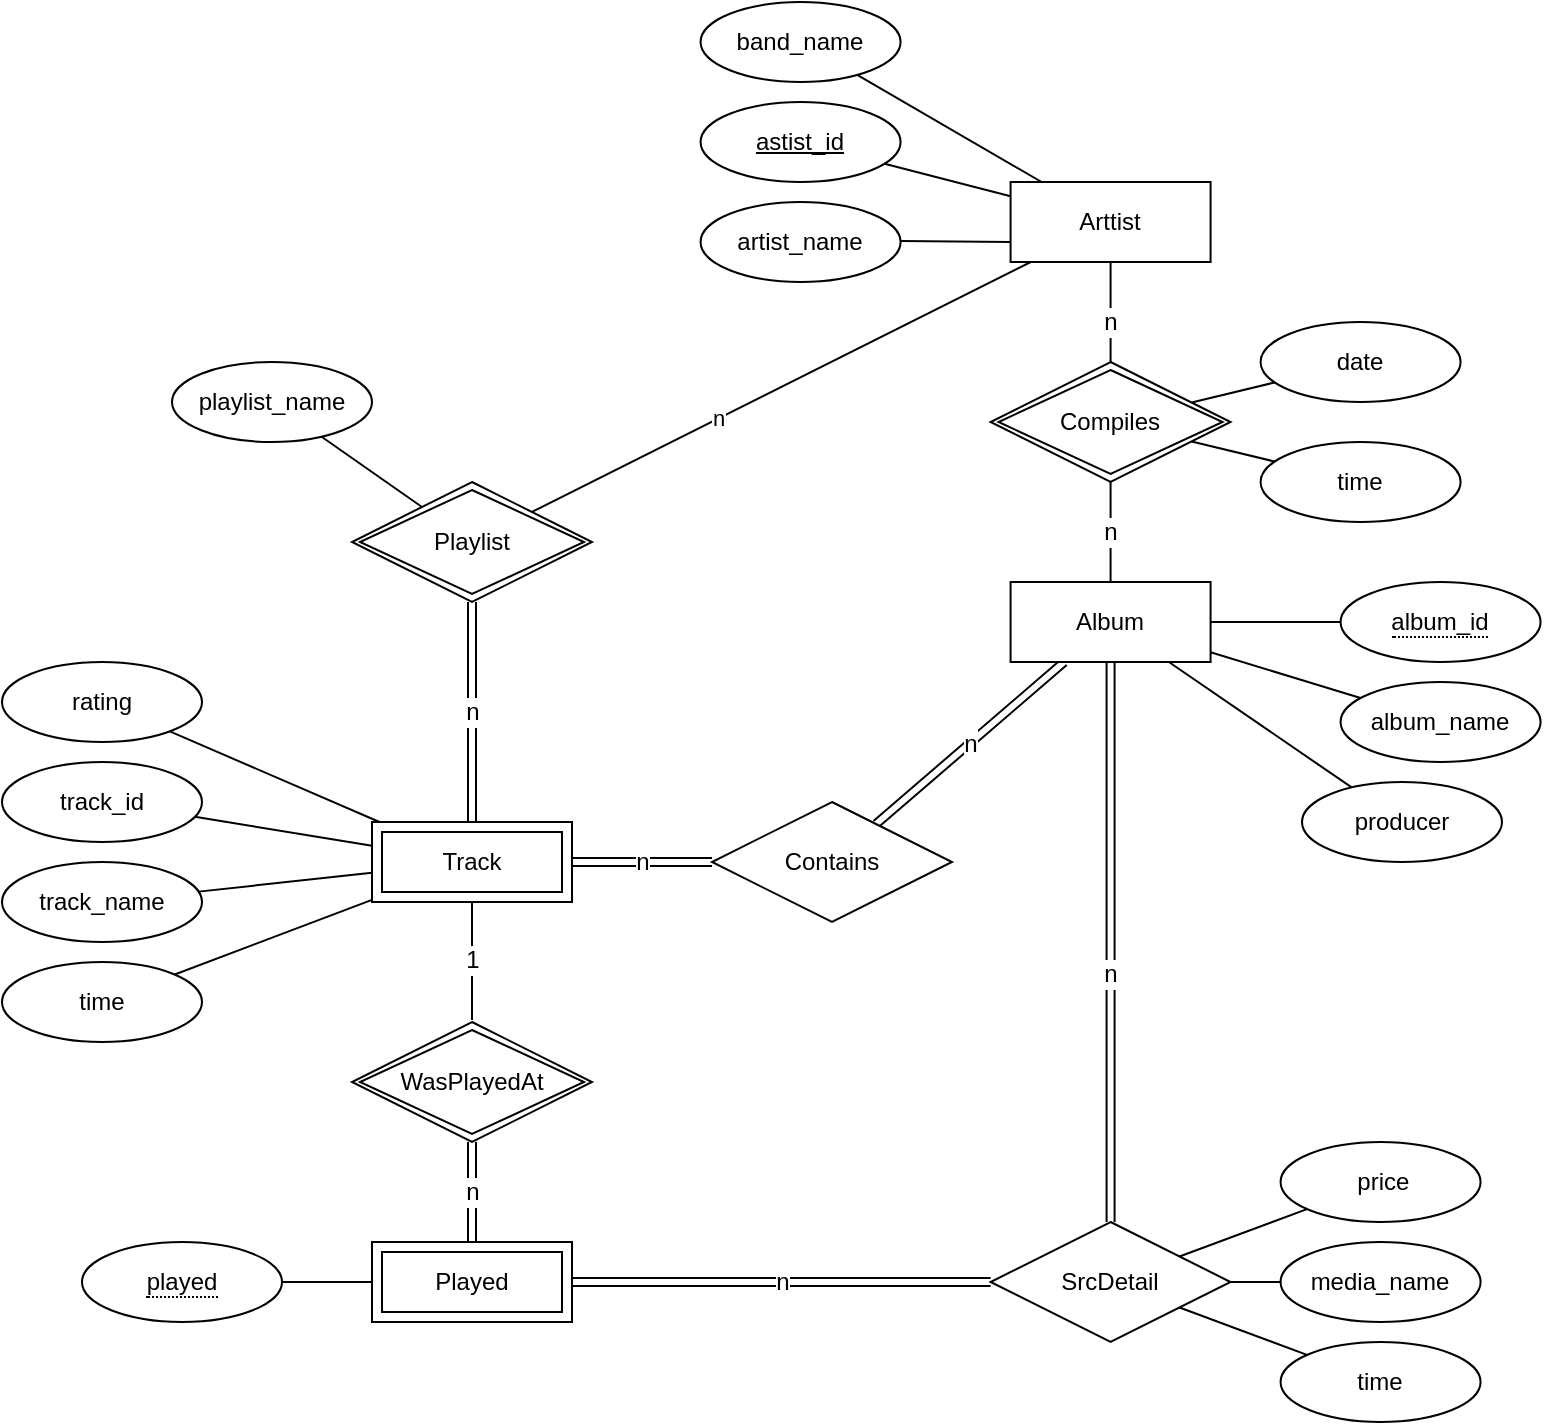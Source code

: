 <mxfile version="16.5.1" type="device" pages="3"><diagram id="vrWnEaGp6Kpe9zhHHsXe" name="main"><mxGraphModel dx="1221" dy="811" grid="1" gridSize="10" guides="1" tooltips="1" connect="1" arrows="1" fold="1" page="1" pageScale="1" pageWidth="850" pageHeight="1100" math="0" shadow="0"><root><mxCell id="0"/><mxCell id="1" parent="0"/><mxCell id="Gfh5Phv5Iq3Dx7Npvj3Z-20" value="1" style="edgeStyle=none;rounded=0;orthogonalLoop=1;jettySize=auto;html=1;endArrow=none;endFill=0;fontSize=12;" parent="1" edge="1"><mxGeometry relative="1" as="geometry"><mxPoint x="305" y="669" as="sourcePoint"/><mxPoint x="305" y="729" as="targetPoint"/></mxGeometry></mxCell><mxCell id="Gfh5Phv5Iq3Dx7Npvj3Z-66" value="n" style="edgeStyle=none;rounded=0;orthogonalLoop=1;jettySize=auto;html=1;endArrow=none;endFill=0;shape=link;fontSize=12;" parent="1" source="Zv7eZgU8VOX6Auu1SvoE-10" target="Zv7eZgU8VOX6Auu1SvoE-18" edge="1"><mxGeometry relative="1" as="geometry"><mxPoint x="305" y="630" as="sourcePoint"/><mxPoint x="305" y="520" as="targetPoint"/></mxGeometry></mxCell><mxCell id="Gfh5Phv5Iq3Dx7Npvj3Z-69" value="n" style="edgeStyle=none;rounded=0;orthogonalLoop=1;jettySize=auto;html=1;endArrow=none;endFill=0;shape=link;fontSize=12;" parent="1" source="Zv7eZgU8VOX6Auu1SvoE-10" target="Gfh5Phv5Iq3Dx7Npvj3Z-32" edge="1"><mxGeometry relative="1" as="geometry"><mxPoint x="434.29" y="650" as="sourcePoint"/></mxGeometry></mxCell><mxCell id="Gfh5Phv5Iq3Dx7Npvj3Z-43" style="edgeStyle=none;rounded=0;orthogonalLoop=1;jettySize=auto;html=1;endArrow=none;endFill=0;" parent="1" source="Zv7eZgU8VOX6Auu1SvoE-3" target="Zv7eZgU8VOX6Auu1SvoE-13" edge="1"><mxGeometry relative="1" as="geometry"><mxPoint x="255.0" y="860" as="sourcePoint"/><mxPoint x="210" y="860" as="targetPoint"/></mxGeometry></mxCell><mxCell id="Gfh5Phv5Iq3Dx7Npvj3Z-76" value="n" style="edgeStyle=none;rounded=0;orthogonalLoop=1;jettySize=auto;html=1;endArrow=none;endFill=0;shape=link;fontSize=12;" parent="1" source="Zv7eZgU8VOX6Auu1SvoE-3" target="Gfh5Phv5Iq3Dx7Npvj3Z-75" edge="1"><mxGeometry relative="1" as="geometry"><mxPoint x="434.29" y="860" as="sourcePoint"/></mxGeometry></mxCell><mxCell id="Gfh5Phv5Iq3Dx7Npvj3Z-77" value="n" style="edgeStyle=none;rounded=0;orthogonalLoop=1;jettySize=auto;html=1;endArrow=none;endFill=0;shape=link;fontSize=12;" parent="1" source="FZCepeM1Nb0gspUWIkOm-3" target="Gfh5Phv5Iq3Dx7Npvj3Z-75" edge="1"><mxGeometry x="0.111" relative="1" as="geometry"><mxPoint as="offset"/><mxPoint x="624.29" y="550" as="sourcePoint"/></mxGeometry></mxCell><mxCell id="Gfh5Phv5Iq3Dx7Npvj3Z-24" value="n" style="edgeStyle=none;rounded=0;orthogonalLoop=1;jettySize=auto;html=1;endArrow=none;endFill=0;fontSize=12;" parent="1" source="Gfh5Phv5Iq3Dx7Npvj3Z-25" edge="1"><mxGeometry relative="1" as="geometry"><mxPoint x="624.29" y="410" as="targetPoint"/></mxGeometry></mxCell><mxCell id="Gfh5Phv5Iq3Dx7Npvj3Z-89" style="edgeStyle=none;rounded=0;orthogonalLoop=1;jettySize=auto;html=1;endArrow=none;endFill=0;" parent="1" source="Gfh5Phv5Iq3Dx7Npvj3Z-25" target="Gfh5Phv5Iq3Dx7Npvj3Z-88" edge="1"><mxGeometry relative="1" as="geometry"/></mxCell><mxCell id="Gfh5Phv5Iq3Dx7Npvj3Z-25" value="Arttist" style="whiteSpace=wrap;html=1;align=center;" parent="1" vertex="1"><mxGeometry x="574.29" y="310" width="100" height="40" as="geometry"/></mxCell><mxCell id="Gfh5Phv5Iq3Dx7Npvj3Z-28" value="n" style="edgeStyle=none;rounded=0;orthogonalLoop=1;jettySize=auto;html=1;endArrow=none;endFill=0;fontSize=12;" parent="1" source="Zv7eZgU8VOX6Auu1SvoE-19" target="FZCepeM1Nb0gspUWIkOm-3" edge="1"><mxGeometry relative="1" as="geometry"><mxPoint x="624.29" y="470" as="sourcePoint"/><mxPoint x="624.29" y="510" as="targetPoint"/></mxGeometry></mxCell><mxCell id="Gfh5Phv5Iq3Dx7Npvj3Z-30" value="n" style="edgeStyle=none;rounded=0;orthogonalLoop=1;jettySize=auto;html=1;endArrow=none;endFill=0;shape=link;fontSize=12;" parent="1" source="Gfh5Phv5Iq3Dx7Npvj3Z-32" target="FZCepeM1Nb0gspUWIkOm-3" edge="1"><mxGeometry relative="1" as="geometry"><mxPoint x="601.075" y="550" as="targetPoint"/></mxGeometry></mxCell><mxCell id="Gfh5Phv5Iq3Dx7Npvj3Z-32" value="Contains" style="shape=rhombus;perimeter=rhombusPerimeter;whiteSpace=wrap;html=1;align=center;" parent="1" vertex="1"><mxGeometry x="425" y="620" width="120" height="60" as="geometry"/></mxCell><mxCell id="Gfh5Phv5Iq3Dx7Npvj3Z-44" style="edgeStyle=none;rounded=0;orthogonalLoop=1;jettySize=auto;html=1;endArrow=none;endFill=0;" parent="1" source="Gfh5Phv5Iq3Dx7Npvj3Z-33" target="Zv7eZgU8VOX6Auu1SvoE-10" edge="1"><mxGeometry relative="1" as="geometry"><mxPoint x="255" y="670" as="targetPoint"/></mxGeometry></mxCell><mxCell id="Gfh5Phv5Iq3Dx7Npvj3Z-33" value="time" style="ellipse;whiteSpace=wrap;html=1;align=center;" parent="1" vertex="1"><mxGeometry x="70" y="700" width="100" height="40" as="geometry"/></mxCell><mxCell id="Gfh5Phv5Iq3Dx7Npvj3Z-50" style="edgeStyle=none;rounded=0;orthogonalLoop=1;jettySize=auto;html=1;endArrow=none;endFill=0;" parent="1" source="Zv7eZgU8VOX6Auu1SvoE-5" target="FZCepeM1Nb0gspUWIkOm-3" edge="1"><mxGeometry relative="1" as="geometry"><mxPoint x="754.883" y="585.488" as="sourcePoint"/><mxPoint x="674.29" y="545.152" as="targetPoint"/></mxGeometry></mxCell><mxCell id="Gfh5Phv5Iq3Dx7Npvj3Z-45" style="edgeStyle=none;rounded=0;orthogonalLoop=1;jettySize=auto;html=1;endArrow=none;endFill=0;" parent="1" source="62J-_yz6lxIc03GLt2yU-3" target="Zv7eZgU8VOX6Auu1SvoE-10" edge="1"><mxGeometry relative="1" as="geometry"><mxPoint x="176.424" y="662.572" as="sourcePoint"/><mxPoint x="255" y="650" as="targetPoint"/></mxGeometry></mxCell><mxCell id="Gfh5Phv5Iq3Dx7Npvj3Z-46" style="edgeStyle=none;rounded=0;orthogonalLoop=1;jettySize=auto;html=1;endArrow=none;endFill=0;" parent="1" source="Zv7eZgU8VOX6Auu1SvoE-14" target="Zv7eZgU8VOX6Auu1SvoE-10" edge="1"><mxGeometry relative="1" as="geometry"><mxPoint x="166.404" y="627.448" as="sourcePoint"/><mxPoint x="255" y="650" as="targetPoint"/></mxGeometry></mxCell><mxCell id="Gfh5Phv5Iq3Dx7Npvj3Z-49" style="edgeStyle=none;rounded=0;orthogonalLoop=1;jettySize=auto;html=1;endArrow=none;endFill=0;" parent="1" source="Zv7eZgU8VOX6Auu1SvoE-6" target="FZCepeM1Nb0gspUWIkOm-3" edge="1"><mxGeometry relative="1" as="geometry"><mxPoint x="739.29" y="530" as="sourcePoint"/><mxPoint x="674.29" y="530" as="targetPoint"/></mxGeometry></mxCell><mxCell id="Gfh5Phv5Iq3Dx7Npvj3Z-48" style="edgeStyle=none;rounded=0;orthogonalLoop=1;jettySize=auto;html=1;entryX=0;entryY=0.75;entryDx=0;entryDy=0;endArrow=none;endFill=0;" parent="1" source="62J-_yz6lxIc03GLt2yU-6" target="Gfh5Phv5Iq3Dx7Npvj3Z-25" edge="1"><mxGeometry relative="1" as="geometry"><mxPoint x="517.93" y="345.368" as="sourcePoint"/></mxGeometry></mxCell><mxCell id="Gfh5Phv5Iq3Dx7Npvj3Z-47" style="edgeStyle=none;rounded=0;orthogonalLoop=1;jettySize=auto;html=1;endArrow=none;endFill=0;" parent="1" source="Zv7eZgU8VOX6Auu1SvoE-8" target="Gfh5Phv5Iq3Dx7Npvj3Z-25" edge="1"><mxGeometry relative="1" as="geometry"><mxPoint x="511.287" y="300.853" as="sourcePoint"/></mxGeometry></mxCell><mxCell id="Gfh5Phv5Iq3Dx7Npvj3Z-56" style="edgeStyle=none;rounded=0;orthogonalLoop=1;jettySize=auto;html=1;endArrow=none;endFill=0;" parent="1" source="Gfh5Phv5Iq3Dx7Npvj3Z-51" target="Zv7eZgU8VOX6Auu1SvoE-19" edge="1"><mxGeometry relative="1" as="geometry"><mxPoint x="665.828" y="449.231" as="targetPoint"/></mxGeometry></mxCell><mxCell id="Gfh5Phv5Iq3Dx7Npvj3Z-51" value="time" style="ellipse;whiteSpace=wrap;html=1;align=center;" parent="1" vertex="1"><mxGeometry x="699.29" y="440" width="100" height="40" as="geometry"/></mxCell><mxCell id="Gfh5Phv5Iq3Dx7Npvj3Z-64" style="edgeStyle=none;rounded=0;orthogonalLoop=1;jettySize=auto;html=1;exitX=1;exitY=1;exitDx=0;exitDy=0;endArrow=none;endFill=0;" parent="1" edge="1"><mxGeometry relative="1" as="geometry"><mxPoint x="629.29" y="661.25" as="sourcePoint"/><mxPoint x="629.29" y="661.25" as="targetPoint"/></mxGeometry></mxCell><mxCell id="Gfh5Phv5Iq3Dx7Npvj3Z-67" style="edgeStyle=none;rounded=0;orthogonalLoop=1;jettySize=auto;html=1;endArrow=none;endFill=0;fontSize=12;" parent="1" source="Zv7eZgU8VOX6Auu1SvoE-18" target="Gfh5Phv5Iq3Dx7Npvj3Z-25" edge="1"><mxGeometry relative="1" as="geometry"><mxPoint x="410.004" y="472.857" as="sourcePoint"/></mxGeometry></mxCell><mxCell id="Gfh5Phv5Iq3Dx7Npvj3Z-68" value="n" style="edgeLabel;html=1;align=center;verticalAlign=middle;resizable=0;points=[];" parent="Gfh5Phv5Iq3Dx7Npvj3Z-67" vertex="1" connectable="0"><mxGeometry x="-0.255" y="1" relative="1" as="geometry"><mxPoint as="offset"/></mxGeometry></mxCell><mxCell id="Gfh5Phv5Iq3Dx7Npvj3Z-71" style="edgeStyle=none;rounded=0;orthogonalLoop=1;jettySize=auto;html=1;endArrow=none;endFill=0;" parent="1" source="Gfh5Phv5Iq3Dx7Npvj3Z-70" target="Zv7eZgU8VOX6Auu1SvoE-18" edge="1"><mxGeometry relative="1" as="geometry"><mxPoint x="280" y="472.5" as="targetPoint"/></mxGeometry></mxCell><mxCell id="Gfh5Phv5Iq3Dx7Npvj3Z-70" value="playlist_name" style="ellipse;whiteSpace=wrap;html=1;align=center;" parent="1" vertex="1"><mxGeometry x="155" y="400" width="100" height="40" as="geometry"/></mxCell><mxCell id="Gfh5Phv5Iq3Dx7Npvj3Z-72" style="edgeStyle=none;rounded=0;orthogonalLoop=1;jettySize=auto;html=1;exitX=0.5;exitY=1;exitDx=0;exitDy=0;endArrow=none;endFill=0;" parent="1" source="Gfh5Phv5Iq3Dx7Npvj3Z-70" target="Gfh5Phv5Iq3Dx7Npvj3Z-70" edge="1"><mxGeometry relative="1" as="geometry"/></mxCell><mxCell id="Gfh5Phv5Iq3Dx7Npvj3Z-74" style="edgeStyle=none;rounded=0;orthogonalLoop=1;jettySize=auto;html=1;endArrow=none;endFill=0;" parent="1" source="Gfh5Phv5Iq3Dx7Npvj3Z-73" target="Zv7eZgU8VOX6Auu1SvoE-10" edge="1"><mxGeometry relative="1" as="geometry"><mxPoint x="258.75" y="630" as="targetPoint"/></mxGeometry></mxCell><mxCell id="Gfh5Phv5Iq3Dx7Npvj3Z-73" value="rating" style="ellipse;whiteSpace=wrap;html=1;align=center;" parent="1" vertex="1"><mxGeometry x="70" y="550" width="100" height="40" as="geometry"/></mxCell><mxCell id="Gfh5Phv5Iq3Dx7Npvj3Z-75" value="SrcDetail" style="shape=rhombus;perimeter=rhombusPerimeter;whiteSpace=wrap;html=1;align=center;" parent="1" vertex="1"><mxGeometry x="564.29" y="830" width="120" height="60" as="geometry"/></mxCell><mxCell id="Gfh5Phv5Iq3Dx7Npvj3Z-81" style="edgeStyle=none;rounded=0;orthogonalLoop=1;jettySize=auto;html=1;endArrow=none;endFill=0;" parent="1" source="Gfh5Phv5Iq3Dx7Npvj3Z-78" target="Gfh5Phv5Iq3Dx7Npvj3Z-75" edge="1"><mxGeometry relative="1" as="geometry"/></mxCell><mxCell id="Gfh5Phv5Iq3Dx7Npvj3Z-78" value="time" style="ellipse;whiteSpace=wrap;html=1;align=center;" parent="1" vertex="1"><mxGeometry x="709.29" y="890" width="100" height="40" as="geometry"/></mxCell><mxCell id="Gfh5Phv5Iq3Dx7Npvj3Z-82" style="edgeStyle=none;rounded=0;orthogonalLoop=1;jettySize=auto;html=1;endArrow=none;endFill=0;" parent="1" source="Gfh5Phv5Iq3Dx7Npvj3Z-79" target="Gfh5Phv5Iq3Dx7Npvj3Z-75" edge="1"><mxGeometry relative="1" as="geometry"/></mxCell><mxCell id="Gfh5Phv5Iq3Dx7Npvj3Z-79" value="media_name" style="ellipse;whiteSpace=wrap;html=1;align=center;" parent="1" vertex="1"><mxGeometry x="709.29" y="840" width="100" height="40" as="geometry"/></mxCell><mxCell id="Gfh5Phv5Iq3Dx7Npvj3Z-83" style="edgeStyle=none;rounded=0;orthogonalLoop=1;jettySize=auto;html=1;endArrow=none;endFill=0;" parent="1" source="Gfh5Phv5Iq3Dx7Npvj3Z-80" target="Gfh5Phv5Iq3Dx7Npvj3Z-75" edge="1"><mxGeometry relative="1" as="geometry"/></mxCell><mxCell id="Gfh5Phv5Iq3Dx7Npvj3Z-80" value="&amp;nbsp;price" style="ellipse;whiteSpace=wrap;html=1;align=center;" parent="1" vertex="1"><mxGeometry x="709.29" y="790" width="100" height="40" as="geometry"/></mxCell><mxCell id="Gfh5Phv5Iq3Dx7Npvj3Z-85" style="edgeStyle=none;rounded=0;orthogonalLoop=1;jettySize=auto;html=1;endArrow=none;endFill=0;" parent="1" source="Gfh5Phv5Iq3Dx7Npvj3Z-84" target="Zv7eZgU8VOX6Auu1SvoE-19" edge="1"><mxGeometry relative="1" as="geometry"><mxPoint x="654.29" y="425" as="targetPoint"/></mxGeometry></mxCell><mxCell id="Gfh5Phv5Iq3Dx7Npvj3Z-84" value="date" style="ellipse;whiteSpace=wrap;html=1;align=center;" parent="1" vertex="1"><mxGeometry x="699.29" y="380" width="100" height="40" as="geometry"/></mxCell><mxCell id="Gfh5Phv5Iq3Dx7Npvj3Z-87" style="edgeStyle=none;rounded=0;orthogonalLoop=1;jettySize=auto;html=1;endArrow=none;endFill=0;" parent="1" source="Gfh5Phv5Iq3Dx7Npvj3Z-86" target="FZCepeM1Nb0gspUWIkOm-3" edge="1"><mxGeometry relative="1" as="geometry"><mxPoint x="653.432" y="550" as="targetPoint"/></mxGeometry></mxCell><mxCell id="Gfh5Phv5Iq3Dx7Npvj3Z-86" value="producer" style="ellipse;whiteSpace=wrap;html=1;align=center;" parent="1" vertex="1"><mxGeometry x="720" y="610" width="100" height="40" as="geometry"/></mxCell><mxCell id="Gfh5Phv5Iq3Dx7Npvj3Z-88" value="band_name" style="ellipse;whiteSpace=wrap;html=1;align=center;" parent="1" vertex="1"><mxGeometry x="419.29" y="220" width="100" height="40" as="geometry"/></mxCell><mxCell id="62J-_yz6lxIc03GLt2yU-3" value="track_name" style="ellipse;whiteSpace=wrap;html=1;align=center;" parent="1" vertex="1"><mxGeometry x="70" y="650" width="100" height="40" as="geometry"/></mxCell><mxCell id="62J-_yz6lxIc03GLt2yU-6" value="artist_name" style="ellipse;whiteSpace=wrap;html=1;align=center;" parent="1" vertex="1"><mxGeometry x="419.29" y="320" width="100" height="40" as="geometry"/></mxCell><mxCell id="Zv7eZgU8VOX6Auu1SvoE-17" value="n" style="rounded=0;orthogonalLoop=1;jettySize=auto;html=1;endArrow=none;endFill=0;shape=link;fontSize=12;" parent="1" source="Zv7eZgU8VOX6Auu1SvoE-3" target="Zv7eZgU8VOX6Auu1SvoE-16" edge="1"><mxGeometry relative="1" as="geometry"/></mxCell><mxCell id="Zv7eZgU8VOX6Auu1SvoE-3" value="Played" style="shape=ext;margin=3;double=1;whiteSpace=wrap;html=1;align=center;" parent="1" vertex="1"><mxGeometry x="255" y="840" width="100" height="40" as="geometry"/></mxCell><mxCell id="Zv7eZgU8VOX6Auu1SvoE-5" value="album_name" style="ellipse;whiteSpace=wrap;html=1;align=center;" parent="1" vertex="1"><mxGeometry x="739.29" y="560" width="100" height="40" as="geometry"/></mxCell><mxCell id="Zv7eZgU8VOX6Auu1SvoE-6" value="&lt;span style=&quot;border-bottom: 1px dotted&quot;&gt;album_id&lt;/span&gt;" style="ellipse;whiteSpace=wrap;html=1;align=center;" parent="1" vertex="1"><mxGeometry x="739.29" y="510" width="100" height="40" as="geometry"/></mxCell><mxCell id="Zv7eZgU8VOX6Auu1SvoE-8" value="&lt;u&gt;astist_id&lt;/u&gt;" style="ellipse;whiteSpace=wrap;html=1;align=center;" parent="1" vertex="1"><mxGeometry x="419.29" y="270" width="100" height="40" as="geometry"/></mxCell><mxCell id="Zv7eZgU8VOX6Auu1SvoE-10" value="Track" style="shape=ext;margin=3;double=1;whiteSpace=wrap;html=1;align=center;" parent="1" vertex="1"><mxGeometry x="255" y="630" width="100" height="40" as="geometry"/></mxCell><mxCell id="Zv7eZgU8VOX6Auu1SvoE-13" value="&lt;span style=&quot;border-bottom: 1px dotted&quot;&gt;played&lt;/span&gt;" style="ellipse;whiteSpace=wrap;html=1;align=center;" parent="1" vertex="1"><mxGeometry x="110" y="840" width="100" height="40" as="geometry"/></mxCell><mxCell id="Zv7eZgU8VOX6Auu1SvoE-14" value="track_id" style="ellipse;whiteSpace=wrap;html=1;align=center;" parent="1" vertex="1"><mxGeometry x="70" y="600" width="100" height="40" as="geometry"/></mxCell><mxCell id="Zv7eZgU8VOX6Auu1SvoE-16" value="WasPlayedAt" style="shape=rhombus;double=1;perimeter=rhombusPerimeter;whiteSpace=wrap;html=1;align=center;" parent="1" vertex="1"><mxGeometry x="245" y="730" width="120" height="60" as="geometry"/></mxCell><mxCell id="Zv7eZgU8VOX6Auu1SvoE-18" value="Playlist" style="shape=rhombus;double=1;perimeter=rhombusPerimeter;whiteSpace=wrap;html=1;align=center;" parent="1" vertex="1"><mxGeometry x="245" y="460" width="120" height="60" as="geometry"/></mxCell><mxCell id="Zv7eZgU8VOX6Auu1SvoE-19" value="Compiles" style="shape=rhombus;double=1;perimeter=rhombusPerimeter;whiteSpace=wrap;html=1;align=center;" parent="1" vertex="1"><mxGeometry x="564.29" y="400" width="120" height="60" as="geometry"/></mxCell><mxCell id="FZCepeM1Nb0gspUWIkOm-3" value="Album" style="whiteSpace=wrap;html=1;align=center;" vertex="1" parent="1"><mxGeometry x="574.29" y="510" width="100" height="40" as="geometry"/></mxCell></root></mxGraphModel></diagram><diagram id="7LT1AenVe5jpzxoWWg02" name="1a"><mxGraphModel dx="1483" dy="984" grid="1" gridSize="10" guides="1" tooltips="1" connect="1" arrows="1" fold="1" page="1" pageScale="1" pageWidth="850" pageHeight="1100" math="0" shadow="0"><root><mxCell id="wtETY5h1xPr2-B8YvUgo-0"/><mxCell id="wtETY5h1xPr2-B8YvUgo-1" parent="wtETY5h1xPr2-B8YvUgo-0"/><mxCell id="wtETY5h1xPr2-B8YvUgo-2" value="n" style="edgeStyle=none;rounded=0;orthogonalLoop=1;jettySize=auto;html=1;endArrow=none;endFill=0;fontSize=12;" edge="1" parent="wtETY5h1xPr2-B8YvUgo-1" source="wtETY5h1xPr2-B8YvUgo-4"><mxGeometry relative="1" as="geometry"><mxPoint x="405" y="620" as="targetPoint"/></mxGeometry></mxCell><mxCell id="wtETY5h1xPr2-B8YvUgo-3" style="edgeStyle=none;rounded=0;orthogonalLoop=1;jettySize=auto;html=1;endArrow=none;endFill=0;" edge="1" parent="wtETY5h1xPr2-B8YvUgo-1" source="wtETY5h1xPr2-B8YvUgo-4" target="wtETY5h1xPr2-B8YvUgo-20"><mxGeometry relative="1" as="geometry"/></mxCell><mxCell id="wtETY5h1xPr2-B8YvUgo-4" value="Arttist" style="whiteSpace=wrap;html=1;align=center;" vertex="1" parent="wtETY5h1xPr2-B8YvUgo-1"><mxGeometry x="355" y="520" width="100" height="40" as="geometry"/></mxCell><mxCell id="wtETY5h1xPr2-B8YvUgo-5" value="n" style="edgeStyle=none;rounded=0;orthogonalLoop=1;jettySize=auto;html=1;endArrow=none;endFill=0;fontSize=12;" edge="1" parent="wtETY5h1xPr2-B8YvUgo-1" source="wtETY5h1xPr2-B8YvUgo-25" target="wtETY5h1xPr2-B8YvUgo-26"><mxGeometry relative="1" as="geometry"><mxPoint x="405" y="680" as="sourcePoint"/><mxPoint x="405" y="720" as="targetPoint"/></mxGeometry></mxCell><mxCell id="wtETY5h1xPr2-B8YvUgo-8" style="edgeStyle=none;rounded=0;orthogonalLoop=1;jettySize=auto;html=1;endArrow=none;endFill=0;" edge="1" parent="wtETY5h1xPr2-B8YvUgo-1" source="wtETY5h1xPr2-B8YvUgo-22" target="wtETY5h1xPr2-B8YvUgo-26"><mxGeometry relative="1" as="geometry"><mxPoint x="535.593" y="795.488" as="sourcePoint"/><mxPoint x="455" y="755.152" as="targetPoint"/></mxGeometry></mxCell><mxCell id="wtETY5h1xPr2-B8YvUgo-9" style="edgeStyle=none;rounded=0;orthogonalLoop=1;jettySize=auto;html=1;endArrow=none;endFill=0;" edge="1" parent="wtETY5h1xPr2-B8YvUgo-1" source="wtETY5h1xPr2-B8YvUgo-23" target="wtETY5h1xPr2-B8YvUgo-26"><mxGeometry relative="1" as="geometry"><mxPoint x="520" y="740" as="sourcePoint"/><mxPoint x="455" y="740" as="targetPoint"/></mxGeometry></mxCell><mxCell id="wtETY5h1xPr2-B8YvUgo-10" style="edgeStyle=none;rounded=0;orthogonalLoop=1;jettySize=auto;html=1;entryX=0;entryY=0.75;entryDx=0;entryDy=0;endArrow=none;endFill=0;" edge="1" parent="wtETY5h1xPr2-B8YvUgo-1" source="wtETY5h1xPr2-B8YvUgo-21" target="wtETY5h1xPr2-B8YvUgo-4"><mxGeometry relative="1" as="geometry"><mxPoint x="298.64" y="555.368" as="sourcePoint"/></mxGeometry></mxCell><mxCell id="wtETY5h1xPr2-B8YvUgo-11" style="edgeStyle=none;rounded=0;orthogonalLoop=1;jettySize=auto;html=1;endArrow=none;endFill=0;" edge="1" parent="wtETY5h1xPr2-B8YvUgo-1" source="wtETY5h1xPr2-B8YvUgo-24" target="wtETY5h1xPr2-B8YvUgo-4"><mxGeometry relative="1" as="geometry"><mxPoint x="291.997" y="510.853" as="sourcePoint"/></mxGeometry></mxCell><mxCell id="wtETY5h1xPr2-B8YvUgo-12" style="edgeStyle=none;rounded=0;orthogonalLoop=1;jettySize=auto;html=1;endArrow=none;endFill=0;" edge="1" parent="wtETY5h1xPr2-B8YvUgo-1" source="wtETY5h1xPr2-B8YvUgo-13" target="wtETY5h1xPr2-B8YvUgo-25"><mxGeometry relative="1" as="geometry"><mxPoint x="446.538" y="659.231" as="targetPoint"/></mxGeometry></mxCell><mxCell id="wtETY5h1xPr2-B8YvUgo-13" value="time" style="ellipse;whiteSpace=wrap;html=1;align=center;" vertex="1" parent="wtETY5h1xPr2-B8YvUgo-1"><mxGeometry x="480" y="650" width="100" height="40" as="geometry"/></mxCell><mxCell id="wtETY5h1xPr2-B8YvUgo-14" style="edgeStyle=none;rounded=0;orthogonalLoop=1;jettySize=auto;html=1;exitX=1;exitY=1;exitDx=0;exitDy=0;endArrow=none;endFill=0;" edge="1" parent="wtETY5h1xPr2-B8YvUgo-1"><mxGeometry relative="1" as="geometry"><mxPoint x="410" y="871.25" as="sourcePoint"/><mxPoint x="410" y="871.25" as="targetPoint"/></mxGeometry></mxCell><mxCell id="wtETY5h1xPr2-B8YvUgo-16" style="edgeStyle=none;rounded=0;orthogonalLoop=1;jettySize=auto;html=1;endArrow=none;endFill=0;" edge="1" parent="wtETY5h1xPr2-B8YvUgo-1" source="wtETY5h1xPr2-B8YvUgo-17" target="wtETY5h1xPr2-B8YvUgo-25"><mxGeometry relative="1" as="geometry"><mxPoint x="435" y="635" as="targetPoint"/></mxGeometry></mxCell><mxCell id="wtETY5h1xPr2-B8YvUgo-17" value="date" style="ellipse;whiteSpace=wrap;html=1;align=center;" vertex="1" parent="wtETY5h1xPr2-B8YvUgo-1"><mxGeometry x="480" y="590" width="100" height="40" as="geometry"/></mxCell><mxCell id="wtETY5h1xPr2-B8YvUgo-18" style="edgeStyle=none;rounded=0;orthogonalLoop=1;jettySize=auto;html=1;endArrow=none;endFill=0;" edge="1" parent="wtETY5h1xPr2-B8YvUgo-1" source="wtETY5h1xPr2-B8YvUgo-19" target="wtETY5h1xPr2-B8YvUgo-26"><mxGeometry relative="1" as="geometry"><mxPoint x="434.142" y="760" as="targetPoint"/></mxGeometry></mxCell><mxCell id="wtETY5h1xPr2-B8YvUgo-19" value="producer" style="ellipse;whiteSpace=wrap;html=1;align=center;" vertex="1" parent="wtETY5h1xPr2-B8YvUgo-1"><mxGeometry x="500.71" y="820" width="100" height="40" as="geometry"/></mxCell><mxCell id="wtETY5h1xPr2-B8YvUgo-20" value="band_name" style="ellipse;whiteSpace=wrap;html=1;align=center;" vertex="1" parent="wtETY5h1xPr2-B8YvUgo-1"><mxGeometry x="200.0" y="430" width="100" height="40" as="geometry"/></mxCell><mxCell id="wtETY5h1xPr2-B8YvUgo-21" value="artist_name" style="ellipse;whiteSpace=wrap;html=1;align=center;" vertex="1" parent="wtETY5h1xPr2-B8YvUgo-1"><mxGeometry x="200.0" y="530" width="100" height="40" as="geometry"/></mxCell><mxCell id="wtETY5h1xPr2-B8YvUgo-22" value="album_name" style="ellipse;whiteSpace=wrap;html=1;align=center;" vertex="1" parent="wtETY5h1xPr2-B8YvUgo-1"><mxGeometry x="520" y="770" width="100" height="40" as="geometry"/></mxCell><mxCell id="wtETY5h1xPr2-B8YvUgo-23" value="&lt;span style=&quot;border-bottom: 1px dotted&quot;&gt;album_id&lt;/span&gt;" style="ellipse;whiteSpace=wrap;html=1;align=center;" vertex="1" parent="wtETY5h1xPr2-B8YvUgo-1"><mxGeometry x="520" y="720" width="100" height="40" as="geometry"/></mxCell><mxCell id="wtETY5h1xPr2-B8YvUgo-24" value="&lt;u&gt;astist_id&lt;/u&gt;" style="ellipse;whiteSpace=wrap;html=1;align=center;" vertex="1" parent="wtETY5h1xPr2-B8YvUgo-1"><mxGeometry x="200.0" y="480" width="100" height="40" as="geometry"/></mxCell><mxCell id="wtETY5h1xPr2-B8YvUgo-25" value="Compiles" style="shape=rhombus;double=1;perimeter=rhombusPerimeter;whiteSpace=wrap;html=1;align=center;" vertex="1" parent="wtETY5h1xPr2-B8YvUgo-1"><mxGeometry x="345" y="610" width="120" height="60" as="geometry"/></mxCell><mxCell id="wtETY5h1xPr2-B8YvUgo-26" value="Album" style="whiteSpace=wrap;html=1;align=center;" vertex="1" parent="wtETY5h1xPr2-B8YvUgo-1"><mxGeometry x="355" y="720" width="100" height="40" as="geometry"/></mxCell></root></mxGraphModel></diagram><diagram id="3lw4qbmmcE49EKIi5hrJ" name="1b "><mxGraphModel dx="1483" dy="984" grid="1" gridSize="10" guides="1" tooltips="1" connect="1" arrows="1" fold="1" page="1" pageScale="1" pageWidth="850" pageHeight="1100" math="0" shadow="0"><root><mxCell id="C7NP84wLiBskxIl4soHA-0"/><mxCell id="C7NP84wLiBskxIl4soHA-1" parent="C7NP84wLiBskxIl4soHA-0"/><mxCell id="C7NP84wLiBskxIl4soHA-3" value="n" style="edgeStyle=none;rounded=0;orthogonalLoop=1;jettySize=auto;html=1;endArrow=none;endFill=0;shape=link;fontSize=12;" edge="1" parent="C7NP84wLiBskxIl4soHA-1" source="C7NP84wLiBskxIl4soHA-37" target="C7NP84wLiBskxIl4soHA-39"><mxGeometry relative="1" as="geometry"><mxPoint x="305" y="630" as="sourcePoint"/><mxPoint x="305" y="520" as="targetPoint"/></mxGeometry></mxCell><mxCell id="C7NP84wLiBskxIl4soHA-6" style="edgeStyle=none;rounded=0;orthogonalLoop=1;jettySize=auto;html=1;endArrow=none;endFill=0;" edge="1" parent="C7NP84wLiBskxIl4soHA-1" source="C7NP84wLiBskxIl4soHA-7" target="C7NP84wLiBskxIl4soHA-33"><mxGeometry relative="1" as="geometry"/></mxCell><mxCell id="C7NP84wLiBskxIl4soHA-7" value="Arttist" style="whiteSpace=wrap;html=1;align=center;" vertex="1" parent="C7NP84wLiBskxIl4soHA-1"><mxGeometry x="574.29" y="310" width="100" height="40" as="geometry"/></mxCell><mxCell id="C7NP84wLiBskxIl4soHA-11" style="edgeStyle=none;rounded=0;orthogonalLoop=1;jettySize=auto;html=1;endArrow=none;endFill=0;" edge="1" parent="C7NP84wLiBskxIl4soHA-1" source="C7NP84wLiBskxIl4soHA-12" target="C7NP84wLiBskxIl4soHA-37"><mxGeometry relative="1" as="geometry"><mxPoint x="255" y="670" as="targetPoint"/></mxGeometry></mxCell><mxCell id="C7NP84wLiBskxIl4soHA-12" value="time" style="ellipse;whiteSpace=wrap;html=1;align=center;" vertex="1" parent="C7NP84wLiBskxIl4soHA-1"><mxGeometry x="70" y="700" width="100" height="40" as="geometry"/></mxCell><mxCell id="C7NP84wLiBskxIl4soHA-14" style="edgeStyle=none;rounded=0;orthogonalLoop=1;jettySize=auto;html=1;endArrow=none;endFill=0;" edge="1" parent="C7NP84wLiBskxIl4soHA-1" source="C7NP84wLiBskxIl4soHA-34" target="C7NP84wLiBskxIl4soHA-37"><mxGeometry relative="1" as="geometry"><mxPoint x="176.424" y="662.572" as="sourcePoint"/><mxPoint x="255" y="650" as="targetPoint"/></mxGeometry></mxCell><mxCell id="C7NP84wLiBskxIl4soHA-15" style="edgeStyle=none;rounded=0;orthogonalLoop=1;jettySize=auto;html=1;endArrow=none;endFill=0;" edge="1" parent="C7NP84wLiBskxIl4soHA-1" source="C7NP84wLiBskxIl4soHA-38" target="C7NP84wLiBskxIl4soHA-37"><mxGeometry relative="1" as="geometry"><mxPoint x="166.404" y="627.448" as="sourcePoint"/><mxPoint x="255" y="650" as="targetPoint"/></mxGeometry></mxCell><mxCell id="C7NP84wLiBskxIl4soHA-17" style="edgeStyle=none;rounded=0;orthogonalLoop=1;jettySize=auto;html=1;entryX=0;entryY=0.75;entryDx=0;entryDy=0;endArrow=none;endFill=0;" edge="1" parent="C7NP84wLiBskxIl4soHA-1" source="C7NP84wLiBskxIl4soHA-35" target="C7NP84wLiBskxIl4soHA-7"><mxGeometry relative="1" as="geometry"><mxPoint x="517.93" y="345.368" as="sourcePoint"/></mxGeometry></mxCell><mxCell id="C7NP84wLiBskxIl4soHA-18" style="edgeStyle=none;rounded=0;orthogonalLoop=1;jettySize=auto;html=1;endArrow=none;endFill=0;" edge="1" parent="C7NP84wLiBskxIl4soHA-1" source="C7NP84wLiBskxIl4soHA-36" target="C7NP84wLiBskxIl4soHA-7"><mxGeometry relative="1" as="geometry"><mxPoint x="511.287" y="300.853" as="sourcePoint"/></mxGeometry></mxCell><mxCell id="C7NP84wLiBskxIl4soHA-21" style="edgeStyle=none;rounded=0;orthogonalLoop=1;jettySize=auto;html=1;exitX=1;exitY=1;exitDx=0;exitDy=0;endArrow=none;endFill=0;" edge="1" parent="C7NP84wLiBskxIl4soHA-1"><mxGeometry relative="1" as="geometry"><mxPoint x="629.29" y="661.25" as="sourcePoint"/><mxPoint x="629.29" y="661.25" as="targetPoint"/></mxGeometry></mxCell><mxCell id="C7NP84wLiBskxIl4soHA-22" style="edgeStyle=none;rounded=0;orthogonalLoop=1;jettySize=auto;html=1;endArrow=none;endFill=0;fontSize=12;" edge="1" parent="C7NP84wLiBskxIl4soHA-1" source="C7NP84wLiBskxIl4soHA-39" target="C7NP84wLiBskxIl4soHA-7"><mxGeometry relative="1" as="geometry"><mxPoint x="410.004" y="472.857" as="sourcePoint"/></mxGeometry></mxCell><mxCell id="C7NP84wLiBskxIl4soHA-23" value="n" style="edgeLabel;html=1;align=center;verticalAlign=middle;resizable=0;points=[];" vertex="1" connectable="0" parent="C7NP84wLiBskxIl4soHA-22"><mxGeometry x="-0.255" y="1" relative="1" as="geometry"><mxPoint as="offset"/></mxGeometry></mxCell><mxCell id="C7NP84wLiBskxIl4soHA-24" style="edgeStyle=none;rounded=0;orthogonalLoop=1;jettySize=auto;html=1;endArrow=none;endFill=0;" edge="1" parent="C7NP84wLiBskxIl4soHA-1" source="C7NP84wLiBskxIl4soHA-25" target="C7NP84wLiBskxIl4soHA-39"><mxGeometry relative="1" as="geometry"><mxPoint x="280" y="472.5" as="targetPoint"/></mxGeometry></mxCell><mxCell id="C7NP84wLiBskxIl4soHA-25" value="playlist_name" style="ellipse;whiteSpace=wrap;html=1;align=center;" vertex="1" parent="C7NP84wLiBskxIl4soHA-1"><mxGeometry x="155" y="400" width="100" height="40" as="geometry"/></mxCell><mxCell id="C7NP84wLiBskxIl4soHA-26" style="edgeStyle=none;rounded=0;orthogonalLoop=1;jettySize=auto;html=1;exitX=0.5;exitY=1;exitDx=0;exitDy=0;endArrow=none;endFill=0;" edge="1" parent="C7NP84wLiBskxIl4soHA-1" source="C7NP84wLiBskxIl4soHA-25" target="C7NP84wLiBskxIl4soHA-25"><mxGeometry relative="1" as="geometry"/></mxCell><mxCell id="C7NP84wLiBskxIl4soHA-27" style="edgeStyle=none;rounded=0;orthogonalLoop=1;jettySize=auto;html=1;endArrow=none;endFill=0;" edge="1" parent="C7NP84wLiBskxIl4soHA-1" source="C7NP84wLiBskxIl4soHA-28" target="C7NP84wLiBskxIl4soHA-37"><mxGeometry relative="1" as="geometry"><mxPoint x="258.75" y="630" as="targetPoint"/></mxGeometry></mxCell><mxCell id="C7NP84wLiBskxIl4soHA-28" value="rating" style="ellipse;whiteSpace=wrap;html=1;align=center;" vertex="1" parent="C7NP84wLiBskxIl4soHA-1"><mxGeometry x="70" y="550" width="100" height="40" as="geometry"/></mxCell><mxCell id="C7NP84wLiBskxIl4soHA-33" value="band_name" style="ellipse;whiteSpace=wrap;html=1;align=center;" vertex="1" parent="C7NP84wLiBskxIl4soHA-1"><mxGeometry x="419.29" y="220" width="100" height="40" as="geometry"/></mxCell><mxCell id="C7NP84wLiBskxIl4soHA-34" value="track_name" style="ellipse;whiteSpace=wrap;html=1;align=center;" vertex="1" parent="C7NP84wLiBskxIl4soHA-1"><mxGeometry x="70" y="650" width="100" height="40" as="geometry"/></mxCell><mxCell id="C7NP84wLiBskxIl4soHA-35" value="artist_name" style="ellipse;whiteSpace=wrap;html=1;align=center;" vertex="1" parent="C7NP84wLiBskxIl4soHA-1"><mxGeometry x="419.29" y="320" width="100" height="40" as="geometry"/></mxCell><mxCell id="C7NP84wLiBskxIl4soHA-36" value="&lt;u&gt;astist_id&lt;/u&gt;" style="ellipse;whiteSpace=wrap;html=1;align=center;" vertex="1" parent="C7NP84wLiBskxIl4soHA-1"><mxGeometry x="419.29" y="270" width="100" height="40" as="geometry"/></mxCell><mxCell id="C7NP84wLiBskxIl4soHA-37" value="Track" style="shape=ext;margin=3;double=1;whiteSpace=wrap;html=1;align=center;" vertex="1" parent="C7NP84wLiBskxIl4soHA-1"><mxGeometry x="255" y="630" width="100" height="40" as="geometry"/></mxCell><mxCell id="C7NP84wLiBskxIl4soHA-38" value="track_id" style="ellipse;whiteSpace=wrap;html=1;align=center;" vertex="1" parent="C7NP84wLiBskxIl4soHA-1"><mxGeometry x="70" y="600" width="100" height="40" as="geometry"/></mxCell><mxCell id="C7NP84wLiBskxIl4soHA-39" value="Playlist" style="shape=rhombus;double=1;perimeter=rhombusPerimeter;whiteSpace=wrap;html=1;align=center;" vertex="1" parent="C7NP84wLiBskxIl4soHA-1"><mxGeometry x="245" y="460" width="120" height="60" as="geometry"/></mxCell></root></mxGraphModel></diagram></mxfile>